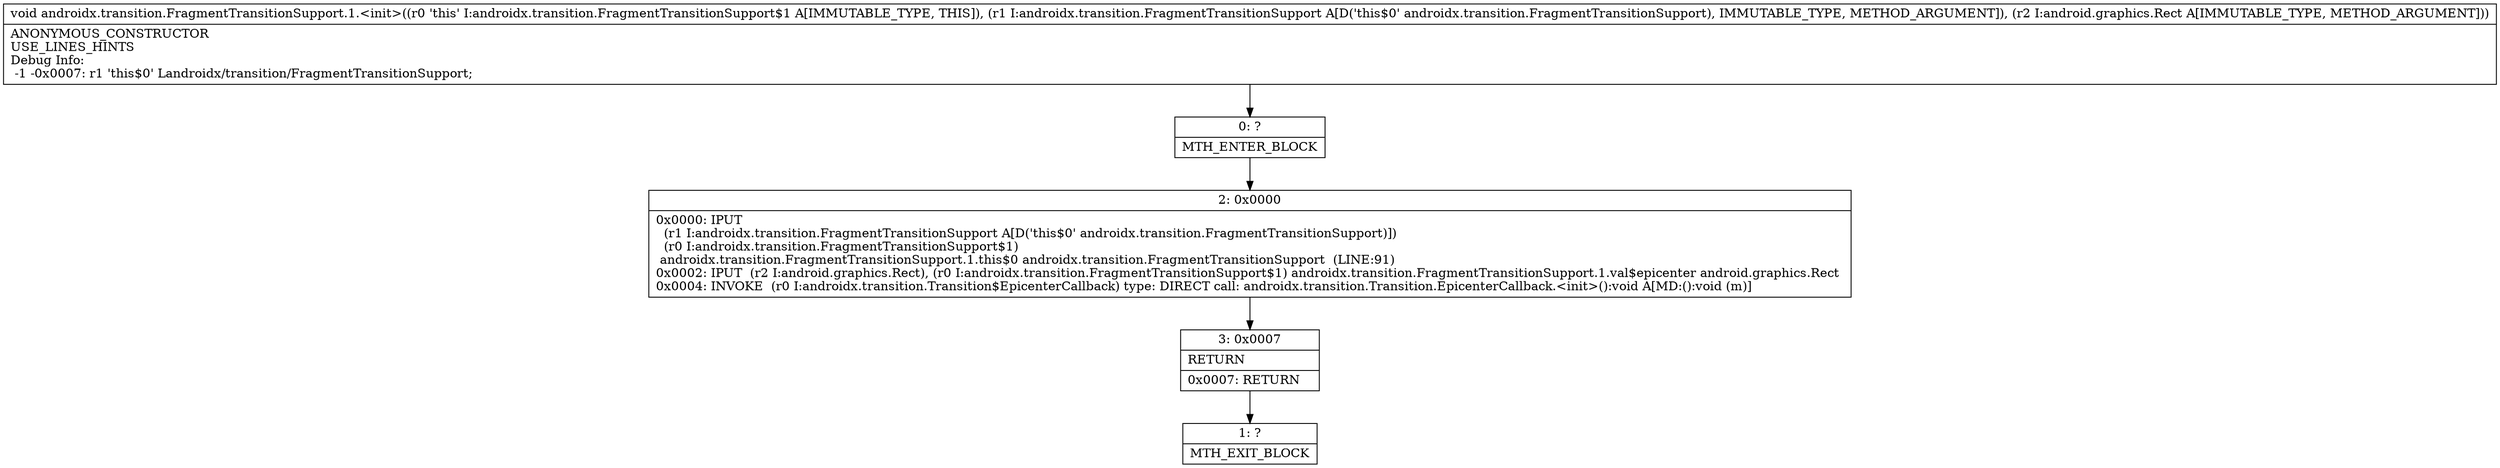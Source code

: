 digraph "CFG forandroidx.transition.FragmentTransitionSupport.1.\<init\>(Landroidx\/transition\/FragmentTransitionSupport;Landroid\/graphics\/Rect;)V" {
Node_0 [shape=record,label="{0\:\ ?|MTH_ENTER_BLOCK\l}"];
Node_2 [shape=record,label="{2\:\ 0x0000|0x0000: IPUT  \l  (r1 I:androidx.transition.FragmentTransitionSupport A[D('this$0' androidx.transition.FragmentTransitionSupport)])\l  (r0 I:androidx.transition.FragmentTransitionSupport$1)\l androidx.transition.FragmentTransitionSupport.1.this$0 androidx.transition.FragmentTransitionSupport  (LINE:91)\l0x0002: IPUT  (r2 I:android.graphics.Rect), (r0 I:androidx.transition.FragmentTransitionSupport$1) androidx.transition.FragmentTransitionSupport.1.val$epicenter android.graphics.Rect \l0x0004: INVOKE  (r0 I:androidx.transition.Transition$EpicenterCallback) type: DIRECT call: androidx.transition.Transition.EpicenterCallback.\<init\>():void A[MD:():void (m)]\l}"];
Node_3 [shape=record,label="{3\:\ 0x0007|RETURN\l|0x0007: RETURN   \l}"];
Node_1 [shape=record,label="{1\:\ ?|MTH_EXIT_BLOCK\l}"];
MethodNode[shape=record,label="{void androidx.transition.FragmentTransitionSupport.1.\<init\>((r0 'this' I:androidx.transition.FragmentTransitionSupport$1 A[IMMUTABLE_TYPE, THIS]), (r1 I:androidx.transition.FragmentTransitionSupport A[D('this$0' androidx.transition.FragmentTransitionSupport), IMMUTABLE_TYPE, METHOD_ARGUMENT]), (r2 I:android.graphics.Rect A[IMMUTABLE_TYPE, METHOD_ARGUMENT]))  | ANONYMOUS_CONSTRUCTOR\lUSE_LINES_HINTS\lDebug Info:\l  \-1 \-0x0007: r1 'this$0' Landroidx\/transition\/FragmentTransitionSupport;\l}"];
MethodNode -> Node_0;Node_0 -> Node_2;
Node_2 -> Node_3;
Node_3 -> Node_1;
}

